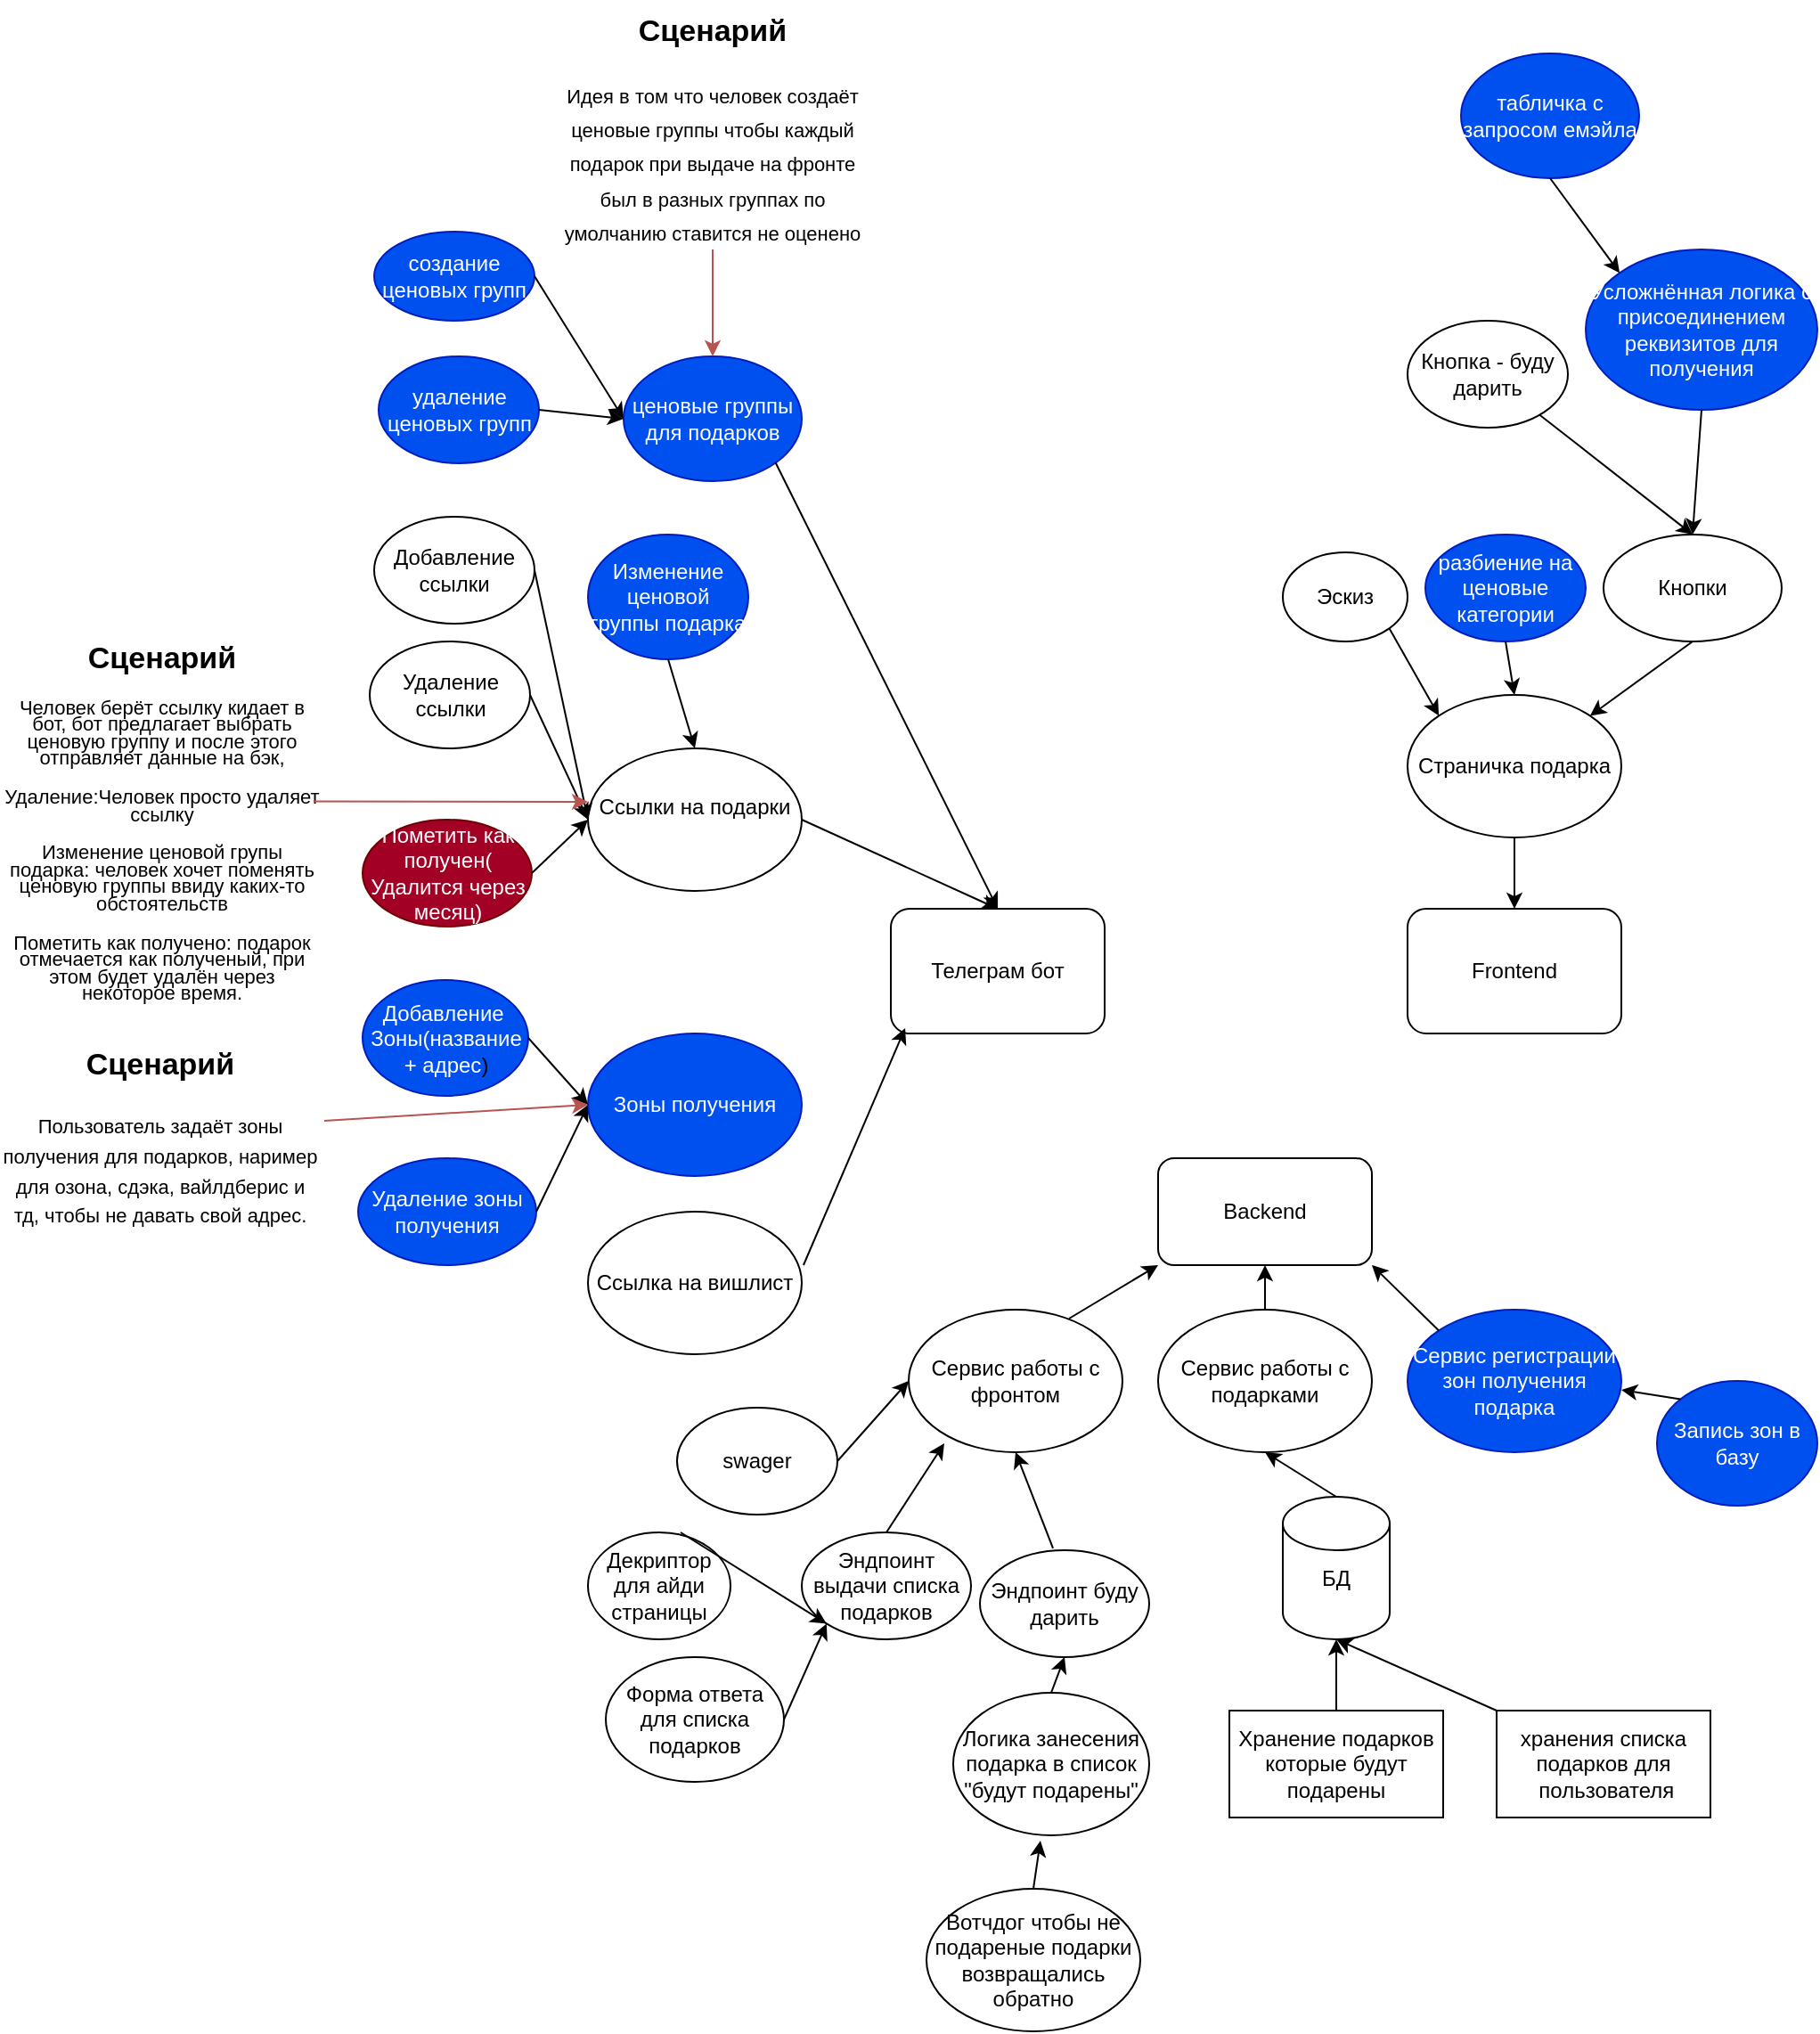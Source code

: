 <mxfile version="26.0.2">
  <diagram name="Страница — 1" id="mfvDr763qeioa90Kr1xu">
    <mxGraphModel dx="2261" dy="1915" grid="1" gridSize="10" guides="1" tooltips="1" connect="1" arrows="1" fold="1" page="1" pageScale="1" pageWidth="827" pageHeight="1169" math="0" shadow="0">
      <root>
        <mxCell id="0" />
        <mxCell id="1" parent="0" />
        <mxCell id="rx369w3odF3UMx7AQMP6-1" value="Телеграм бот" style="rounded=1;whiteSpace=wrap;html=1;" parent="1" vertex="1">
          <mxGeometry x="240" y="320" width="120" height="70" as="geometry" />
        </mxCell>
        <mxCell id="ZKF0X6sjYYtKGc7rI8EO-1" value="Frontend" style="rounded=1;whiteSpace=wrap;html=1;" vertex="1" parent="1">
          <mxGeometry x="530" y="320" width="120" height="70" as="geometry" />
        </mxCell>
        <mxCell id="ZKF0X6sjYYtKGc7rI8EO-2" value="Backend" style="rounded=1;whiteSpace=wrap;html=1;" vertex="1" parent="1">
          <mxGeometry x="390" y="460" width="120" height="60" as="geometry" />
        </mxCell>
        <mxCell id="ZKF0X6sjYYtKGc7rI8EO-4" value="Сервис работы с подарками" style="ellipse;whiteSpace=wrap;html=1;" vertex="1" parent="1">
          <mxGeometry x="390" y="545" width="120" height="80" as="geometry" />
        </mxCell>
        <mxCell id="ZKF0X6sjYYtKGc7rI8EO-5" value="Сервис регистрации зон получения подарка" style="ellipse;whiteSpace=wrap;html=1;fillColor=#0050ef;fontColor=#ffffff;strokeColor=#001DBC;" vertex="1" parent="1">
          <mxGeometry x="530" y="545" width="120" height="80" as="geometry" />
        </mxCell>
        <mxCell id="ZKF0X6sjYYtKGc7rI8EO-6" value="Сервис работы с фронтом" style="ellipse;whiteSpace=wrap;html=1;" vertex="1" parent="1">
          <mxGeometry x="250" y="545" width="120" height="80" as="geometry" />
        </mxCell>
        <mxCell id="ZKF0X6sjYYtKGc7rI8EO-7" value="Ссылки на подарки&lt;div&gt;&lt;br&gt;&lt;/div&gt;" style="ellipse;whiteSpace=wrap;html=1;" vertex="1" parent="1">
          <mxGeometry x="70" y="230" width="120" height="80" as="geometry" />
        </mxCell>
        <mxCell id="ZKF0X6sjYYtKGc7rI8EO-8" value="Зоны получения" style="ellipse;whiteSpace=wrap;html=1;fillColor=#0050ef;fontColor=#ffffff;strokeColor=#001DBC;" vertex="1" parent="1">
          <mxGeometry x="70" y="390" width="120" height="80" as="geometry" />
        </mxCell>
        <mxCell id="ZKF0X6sjYYtKGc7rI8EO-9" value="Ссылка на вишлист" style="ellipse;whiteSpace=wrap;html=1;" vertex="1" parent="1">
          <mxGeometry x="70" y="490" width="120" height="80" as="geometry" />
        </mxCell>
        <mxCell id="ZKF0X6sjYYtKGc7rI8EO-10" value="Добавление ссылки" style="ellipse;whiteSpace=wrap;html=1;" vertex="1" parent="1">
          <mxGeometry x="-50" y="100" width="90" height="60" as="geometry" />
        </mxCell>
        <mxCell id="ZKF0X6sjYYtKGc7rI8EO-11" value="Удаление ссылки" style="ellipse;whiteSpace=wrap;html=1;" vertex="1" parent="1">
          <mxGeometry x="-52.5" y="170" width="90" height="60" as="geometry" />
        </mxCell>
        <mxCell id="ZKF0X6sjYYtKGc7rI8EO-12" value="Пометить как получен( Удалится через месяц)" style="ellipse;whiteSpace=wrap;html=1;fillColor=#a20025;fontColor=#ffffff;strokeColor=#6F0000;" vertex="1" parent="1">
          <mxGeometry x="-56.5" y="270" width="95" height="60" as="geometry" />
        </mxCell>
        <mxCell id="ZKF0X6sjYYtKGc7rI8EO-13" value="Добавление&amp;nbsp; Зоны(название + адрес&lt;span style=&quot;background-color: transparent; color: light-dark(rgb(0, 0, 0), rgb(255, 255, 255));&quot;&gt;)&lt;/span&gt;" style="ellipse;whiteSpace=wrap;html=1;fillColor=#0050ef;fontColor=#ffffff;strokeColor=#001DBC;" vertex="1" parent="1">
          <mxGeometry x="-56.5" y="360" width="93" height="65" as="geometry" />
        </mxCell>
        <mxCell id="ZKF0X6sjYYtKGc7rI8EO-14" value="Удаление зоны получения" style="ellipse;whiteSpace=wrap;html=1;fillColor=#0050ef;fontColor=#ffffff;strokeColor=#001DBC;" vertex="1" parent="1">
          <mxGeometry x="-59" y="460" width="100" height="60" as="geometry" />
        </mxCell>
        <mxCell id="ZKF0X6sjYYtKGc7rI8EO-16" value="" style="endArrow=classic;html=1;rounded=0;exitX=1;exitY=0.5;exitDx=0;exitDy=0;" edge="1" parent="1" source="ZKF0X6sjYYtKGc7rI8EO-10">
          <mxGeometry width="50" height="50" relative="1" as="geometry">
            <mxPoint x="370" y="460" as="sourcePoint" />
            <mxPoint x="70" y="270" as="targetPoint" />
          </mxGeometry>
        </mxCell>
        <mxCell id="ZKF0X6sjYYtKGc7rI8EO-17" value="" style="endArrow=classic;html=1;rounded=0;exitX=1;exitY=0.5;exitDx=0;exitDy=0;entryX=0;entryY=0.5;entryDx=0;entryDy=0;" edge="1" parent="1" source="ZKF0X6sjYYtKGc7rI8EO-11" target="ZKF0X6sjYYtKGc7rI8EO-7">
          <mxGeometry width="50" height="50" relative="1" as="geometry">
            <mxPoint x="370" y="460" as="sourcePoint" />
            <mxPoint x="260" y="190" as="targetPoint" />
          </mxGeometry>
        </mxCell>
        <mxCell id="ZKF0X6sjYYtKGc7rI8EO-18" value="" style="endArrow=classic;html=1;rounded=0;exitX=1;exitY=0.5;exitDx=0;exitDy=0;entryX=0;entryY=0.5;entryDx=0;entryDy=0;" edge="1" parent="1" source="ZKF0X6sjYYtKGc7rI8EO-12" target="ZKF0X6sjYYtKGc7rI8EO-7">
          <mxGeometry width="50" height="50" relative="1" as="geometry">
            <mxPoint x="370" y="460" as="sourcePoint" />
            <mxPoint x="90" y="340" as="targetPoint" />
          </mxGeometry>
        </mxCell>
        <mxCell id="ZKF0X6sjYYtKGc7rI8EO-19" value="" style="endArrow=classic;html=1;rounded=0;exitX=1;exitY=0.5;exitDx=0;exitDy=0;entryX=0;entryY=0.5;entryDx=0;entryDy=0;" edge="1" parent="1" source="ZKF0X6sjYYtKGc7rI8EO-13" target="ZKF0X6sjYYtKGc7rI8EO-8">
          <mxGeometry width="50" height="50" relative="1" as="geometry">
            <mxPoint x="370" y="460" as="sourcePoint" />
            <mxPoint x="420" y="410" as="targetPoint" />
          </mxGeometry>
        </mxCell>
        <mxCell id="ZKF0X6sjYYtKGc7rI8EO-20" value="" style="endArrow=classic;html=1;rounded=0;exitX=1;exitY=0.5;exitDx=0;exitDy=0;entryX=0;entryY=0.5;entryDx=0;entryDy=0;" edge="1" parent="1" source="ZKF0X6sjYYtKGc7rI8EO-14" target="ZKF0X6sjYYtKGc7rI8EO-8">
          <mxGeometry width="50" height="50" relative="1" as="geometry">
            <mxPoint x="370" y="460" as="sourcePoint" />
            <mxPoint x="420" y="410" as="targetPoint" />
          </mxGeometry>
        </mxCell>
        <mxCell id="ZKF0X6sjYYtKGc7rI8EO-22" value="ценовые группы для подарков" style="ellipse;whiteSpace=wrap;html=1;fillColor=#0050ef;fontColor=#ffffff;strokeColor=#001DBC;" vertex="1" parent="1">
          <mxGeometry x="90" y="10" width="100" height="70" as="geometry" />
        </mxCell>
        <mxCell id="ZKF0X6sjYYtKGc7rI8EO-23" value="создание ценовых групп" style="ellipse;whiteSpace=wrap;html=1;fillColor=#0050ef;fontColor=#ffffff;strokeColor=#001DBC;" vertex="1" parent="1">
          <mxGeometry x="-50" y="-60" width="90" height="50" as="geometry" />
        </mxCell>
        <mxCell id="ZKF0X6sjYYtKGc7rI8EO-24" value="удаление ценовых групп" style="ellipse;whiteSpace=wrap;html=1;fillColor=#0050ef;fontColor=#ffffff;strokeColor=#001DBC;" vertex="1" parent="1">
          <mxGeometry x="-47.5" y="10" width="90" height="60" as="geometry" />
        </mxCell>
        <mxCell id="ZKF0X6sjYYtKGc7rI8EO-25" value="" style="endArrow=classic;html=1;rounded=0;exitX=1;exitY=0.5;exitDx=0;exitDy=0;entryX=0;entryY=0.5;entryDx=0;entryDy=0;" edge="1" parent="1" source="ZKF0X6sjYYtKGc7rI8EO-23" target="ZKF0X6sjYYtKGc7rI8EO-22">
          <mxGeometry width="50" height="50" relative="1" as="geometry">
            <mxPoint x="390" y="140" as="sourcePoint" />
            <mxPoint x="440" y="90" as="targetPoint" />
          </mxGeometry>
        </mxCell>
        <mxCell id="ZKF0X6sjYYtKGc7rI8EO-26" value="" style="endArrow=classic;html=1;rounded=0;exitX=1;exitY=0.5;exitDx=0;exitDy=0;entryX=0;entryY=0.5;entryDx=0;entryDy=0;" edge="1" parent="1" source="ZKF0X6sjYYtKGc7rI8EO-24" target="ZKF0X6sjYYtKGc7rI8EO-22">
          <mxGeometry width="50" height="50" relative="1" as="geometry">
            <mxPoint x="390" y="140" as="sourcePoint" />
            <mxPoint x="440" y="90" as="targetPoint" />
          </mxGeometry>
        </mxCell>
        <mxCell id="ZKF0X6sjYYtKGc7rI8EO-29" value="&lt;h1 style=&quot;margin-top: 0px; line-height: 70%;&quot;&gt;&lt;font style=&quot;font-size: 17px; line-height: 70%;&quot;&gt;Сценарий&lt;/font&gt;&lt;/h1&gt;&lt;h1 style=&quot;margin-top: 0px; line-height: 80%;&quot;&gt;&lt;span style=&quot;background-color: transparent; color: light-dark(rgb(0, 0, 0), rgb(255, 255, 255)); font-weight: normal;&quot;&gt;&lt;font style=&quot;font-size: 11px; line-height: 80%;&quot;&gt;Идея в том что человек создаёт ценовые группы чтобы каждый подарок при выдаче на фронте был в разных группах по умолчанию ставится не оценено&lt;/font&gt;&lt;/span&gt;&lt;/h1&gt;&lt;p style=&quot;&quot;&gt;&lt;br&gt;&lt;/p&gt;" style="text;html=1;whiteSpace=wrap;overflow=hidden;rounded=0;align=center;" vertex="1" parent="1">
          <mxGeometry x="50" y="-190" width="180" height="140" as="geometry" />
        </mxCell>
        <mxCell id="ZKF0X6sjYYtKGc7rI8EO-30" value="" style="endArrow=classic;html=1;rounded=0;exitX=0.5;exitY=1;exitDx=0;exitDy=0;entryX=0.5;entryY=0;entryDx=0;entryDy=0;fillColor=#f8cecc;strokeColor=#b85450;" edge="1" parent="1" source="ZKF0X6sjYYtKGc7rI8EO-29" target="ZKF0X6sjYYtKGc7rI8EO-22">
          <mxGeometry width="50" height="50" relative="1" as="geometry">
            <mxPoint x="390" y="70" as="sourcePoint" />
            <mxPoint x="440" y="20" as="targetPoint" />
          </mxGeometry>
        </mxCell>
        <mxCell id="ZKF0X6sjYYtKGc7rI8EO-31" value="" style="endArrow=classic;html=1;rounded=0;exitX=1;exitY=1;exitDx=0;exitDy=0;entryX=0.5;entryY=0;entryDx=0;entryDy=0;" edge="1" parent="1" source="ZKF0X6sjYYtKGc7rI8EO-22" target="rx369w3odF3UMx7AQMP6-1">
          <mxGeometry width="50" height="50" relative="1" as="geometry">
            <mxPoint x="390" y="330" as="sourcePoint" />
            <mxPoint x="440" y="280" as="targetPoint" />
          </mxGeometry>
        </mxCell>
        <mxCell id="ZKF0X6sjYYtKGc7rI8EO-32" value="" style="endArrow=classic;html=1;rounded=0;exitX=1;exitY=0.5;exitDx=0;exitDy=0;entryX=0.5;entryY=0;entryDx=0;entryDy=0;" edge="1" parent="1" source="ZKF0X6sjYYtKGc7rI8EO-7" target="rx369w3odF3UMx7AQMP6-1">
          <mxGeometry width="50" height="50" relative="1" as="geometry">
            <mxPoint x="390" y="330" as="sourcePoint" />
            <mxPoint x="440" y="280" as="targetPoint" />
          </mxGeometry>
        </mxCell>
        <mxCell id="ZKF0X6sjYYtKGc7rI8EO-34" value="&lt;h1 style=&quot;text-align: center; margin-top: 0px; line-height: 80%;&quot;&gt;&lt;font style=&quot;font-size: 17px; line-height: 80%;&quot;&gt;Сценарий&lt;/font&gt;&lt;/h1&gt;&lt;p style=&quot;text-align: center; line-height: 80%;&quot;&gt;&lt;span style=&quot;font-size: 11px; line-height: 80%;&quot;&gt;Человек берёт ссылку кидает в бот, бот предлагает выбрать ценовую группу и после этого отправляет данные на бэк,&lt;/span&gt;&lt;/p&gt;&lt;p style=&quot;text-align: center; line-height: 80%;&quot;&gt;&lt;span style=&quot;font-size: 11px; line-height: 80%;&quot;&gt;Удаление:Человек просто удаляет ссылку&lt;/span&gt;&lt;/p&gt;&lt;p style=&quot;text-align: center; line-height: 80%;&quot;&gt;&lt;span style=&quot;font-size: 11px; line-height: 80%;&quot;&gt;Изменение ценовой групы подарка: человек хочет поменять ценовую группы ввиду каких-то обстоятельств&lt;/span&gt;&lt;/p&gt;&lt;p style=&quot;text-align: center; line-height: 80%;&quot;&gt;&lt;span style=&quot;font-size: 11px; line-height: 80%;&quot;&gt;&lt;font style=&quot;color: light-dark(rgb(0, 0, 0), rgb(255, 51, 153));&quot;&gt;Пометить как получено: подарок отмечается как полученый, при этом будет удалён через некоторое время.&lt;/font&gt;&lt;/span&gt;&lt;/p&gt;&lt;p style=&quot;text-align: center;&quot;&gt;&lt;span style=&quot;font-size: 11px;&quot;&gt;&lt;br&gt;&lt;/span&gt;&lt;/p&gt;" style="text;html=1;whiteSpace=wrap;overflow=hidden;rounded=0;" vertex="1" parent="1">
          <mxGeometry x="-260" y="160" width="180" height="215" as="geometry" />
        </mxCell>
        <mxCell id="ZKF0X6sjYYtKGc7rI8EO-35" value="" style="endArrow=classic;html=1;rounded=0;exitX=0.978;exitY=0.464;exitDx=0;exitDy=0;exitPerimeter=0;fillColor=#f8cecc;strokeColor=#b85450;" edge="1" parent="1" source="ZKF0X6sjYYtKGc7rI8EO-34">
          <mxGeometry width="50" height="50" relative="1" as="geometry">
            <mxPoint x="390" y="330" as="sourcePoint" />
            <mxPoint x="70" y="260" as="targetPoint" />
          </mxGeometry>
        </mxCell>
        <mxCell id="ZKF0X6sjYYtKGc7rI8EO-36" value="Изменение ценовой группы подарка" style="ellipse;whiteSpace=wrap;html=1;fillColor=#0050ef;fontColor=#ffffff;strokeColor=#001DBC;" vertex="1" parent="1">
          <mxGeometry x="70" y="110" width="90" height="70" as="geometry" />
        </mxCell>
        <mxCell id="ZKF0X6sjYYtKGc7rI8EO-37" value="" style="endArrow=classic;html=1;rounded=0;exitX=0.5;exitY=1;exitDx=0;exitDy=0;entryX=0.5;entryY=0;entryDx=0;entryDy=0;" edge="1" parent="1" source="ZKF0X6sjYYtKGc7rI8EO-36" target="ZKF0X6sjYYtKGc7rI8EO-7">
          <mxGeometry width="50" height="50" relative="1" as="geometry">
            <mxPoint x="390" y="330" as="sourcePoint" />
            <mxPoint x="440" y="280" as="targetPoint" />
          </mxGeometry>
        </mxCell>
        <mxCell id="ZKF0X6sjYYtKGc7rI8EO-38" value="&lt;h1 style=&quot;margin-top: 0px; line-height: 70%;&quot;&gt;&lt;span style=&quot;background-color: transparent; color: light-dark(rgb(0, 0, 0), rgb(255, 255, 255)); font-size: 17px; line-height: 70%;&quot;&gt;Сценарий&lt;/span&gt;&lt;/h1&gt;&lt;h1 style=&quot;margin-top: 0px; line-height: 70%;&quot;&gt;&lt;span style=&quot;font-size: 11px; background-color: transparent; color: light-dark(rgb(0, 0, 0), rgb(255, 255, 255)); font-weight: normal; line-height: 70%;&quot;&gt;Пользователь задаёт зоны получения для подарков, наример для озона, сдэка, вайлдберис и тд, чтобы не давать свой адрес.&lt;/span&gt;&lt;/h1&gt;" style="text;html=1;whiteSpace=wrap;overflow=hidden;rounded=0;align=center;" vertex="1" parent="1">
          <mxGeometry x="-260" y="390" width="180" height="120" as="geometry" />
        </mxCell>
        <mxCell id="ZKF0X6sjYYtKGc7rI8EO-39" value="" style="endArrow=classic;html=1;rounded=0;exitX=1.011;exitY=0.408;exitDx=0;exitDy=0;exitPerimeter=0;entryX=0;entryY=0.5;entryDx=0;entryDy=0;fillColor=#f8cecc;strokeColor=#b85450;" edge="1" parent="1" source="ZKF0X6sjYYtKGc7rI8EO-38" target="ZKF0X6sjYYtKGc7rI8EO-8">
          <mxGeometry width="50" height="50" relative="1" as="geometry">
            <mxPoint x="390" y="600" as="sourcePoint" />
            <mxPoint x="440" y="550" as="targetPoint" />
          </mxGeometry>
        </mxCell>
        <mxCell id="ZKF0X6sjYYtKGc7rI8EO-40" value="Страничка подарка" style="ellipse;whiteSpace=wrap;html=1;" vertex="1" parent="1">
          <mxGeometry x="530" y="200" width="120" height="80" as="geometry" />
        </mxCell>
        <mxCell id="ZKF0X6sjYYtKGc7rI8EO-41" value="Эскиз" style="ellipse;whiteSpace=wrap;html=1;" vertex="1" parent="1">
          <mxGeometry x="460" y="120" width="70" height="50" as="geometry" />
        </mxCell>
        <mxCell id="ZKF0X6sjYYtKGc7rI8EO-42" value="разбиение на ценовые категории" style="ellipse;whiteSpace=wrap;html=1;fillColor=#0050ef;fontColor=#ffffff;strokeColor=#001DBC;" vertex="1" parent="1">
          <mxGeometry x="540" y="110" width="90" height="60" as="geometry" />
        </mxCell>
        <mxCell id="ZKF0X6sjYYtKGc7rI8EO-43" value="" style="endArrow=classic;html=1;rounded=0;exitX=1.008;exitY=0.375;exitDx=0;exitDy=0;exitPerimeter=0;entryX=0.067;entryY=0.957;entryDx=0;entryDy=0;entryPerimeter=0;" edge="1" parent="1" source="ZKF0X6sjYYtKGc7rI8EO-9" target="rx369w3odF3UMx7AQMP6-1">
          <mxGeometry width="50" height="50" relative="1" as="geometry">
            <mxPoint x="270" y="330" as="sourcePoint" />
            <mxPoint x="320" y="280" as="targetPoint" />
          </mxGeometry>
        </mxCell>
        <mxCell id="ZKF0X6sjYYtKGc7rI8EO-44" value="Кнопки" style="ellipse;whiteSpace=wrap;html=1;" vertex="1" parent="1">
          <mxGeometry x="640" y="110" width="100" height="60" as="geometry" />
        </mxCell>
        <mxCell id="ZKF0X6sjYYtKGc7rI8EO-45" value="Кнопка - буду дарить" style="ellipse;whiteSpace=wrap;html=1;" vertex="1" parent="1">
          <mxGeometry x="530" y="-10" width="90" height="60" as="geometry" />
        </mxCell>
        <mxCell id="ZKF0X6sjYYtKGc7rI8EO-46" value="" style="endArrow=classic;html=1;rounded=0;entryX=0.5;entryY=0;entryDx=0;entryDy=0;" edge="1" parent="1" source="ZKF0X6sjYYtKGc7rI8EO-45" target="ZKF0X6sjYYtKGc7rI8EO-44">
          <mxGeometry width="50" height="50" relative="1" as="geometry">
            <mxPoint x="270" y="330" as="sourcePoint" />
            <mxPoint x="320" y="280" as="targetPoint" />
          </mxGeometry>
        </mxCell>
        <mxCell id="ZKF0X6sjYYtKGc7rI8EO-47" value="" style="endArrow=classic;html=1;rounded=0;exitX=0.5;exitY=1;exitDx=0;exitDy=0;entryX=1;entryY=0;entryDx=0;entryDy=0;" edge="1" parent="1" source="ZKF0X6sjYYtKGc7rI8EO-44" target="ZKF0X6sjYYtKGc7rI8EO-40">
          <mxGeometry width="50" height="50" relative="1" as="geometry">
            <mxPoint x="690" y="250" as="sourcePoint" />
            <mxPoint x="740" y="200" as="targetPoint" />
          </mxGeometry>
        </mxCell>
        <mxCell id="ZKF0X6sjYYtKGc7rI8EO-48" value="" style="endArrow=classic;html=1;rounded=0;entryX=0;entryY=0;entryDx=0;entryDy=0;exitX=1;exitY=1;exitDx=0;exitDy=0;" edge="1" parent="1" source="ZKF0X6sjYYtKGc7rI8EO-41" target="ZKF0X6sjYYtKGc7rI8EO-40">
          <mxGeometry width="50" height="50" relative="1" as="geometry">
            <mxPoint x="270" y="330" as="sourcePoint" />
            <mxPoint x="320" y="280" as="targetPoint" />
          </mxGeometry>
        </mxCell>
        <mxCell id="ZKF0X6sjYYtKGc7rI8EO-49" value="" style="endArrow=classic;html=1;rounded=0;entryX=0.5;entryY=0;entryDx=0;entryDy=0;exitX=0.5;exitY=1;exitDx=0;exitDy=0;" edge="1" parent="1" source="ZKF0X6sjYYtKGc7rI8EO-40" target="ZKF0X6sjYYtKGc7rI8EO-1">
          <mxGeometry width="50" height="50" relative="1" as="geometry">
            <mxPoint x="270" y="330" as="sourcePoint" />
            <mxPoint x="320" y="280" as="targetPoint" />
          </mxGeometry>
        </mxCell>
        <mxCell id="ZKF0X6sjYYtKGc7rI8EO-50" value="" style="endArrow=classic;html=1;rounded=0;entryX=0.5;entryY=0;entryDx=0;entryDy=0;exitX=0.5;exitY=1;exitDx=0;exitDy=0;" edge="1" parent="1" source="ZKF0X6sjYYtKGc7rI8EO-42" target="ZKF0X6sjYYtKGc7rI8EO-40">
          <mxGeometry width="50" height="50" relative="1" as="geometry">
            <mxPoint x="270" y="330" as="sourcePoint" />
            <mxPoint x="320" y="280" as="targetPoint" />
          </mxGeometry>
        </mxCell>
        <mxCell id="ZKF0X6sjYYtKGc7rI8EO-51" value="Усложнённая логика с присоединением реквизитов для получения" style="ellipse;whiteSpace=wrap;html=1;fillColor=#0050ef;fontColor=#ffffff;strokeColor=#001DBC;" vertex="1" parent="1">
          <mxGeometry x="630" y="-50" width="130" height="90" as="geometry" />
        </mxCell>
        <mxCell id="ZKF0X6sjYYtKGc7rI8EO-52" value="" style="endArrow=classic;html=1;rounded=0;exitX=0.5;exitY=1;exitDx=0;exitDy=0;entryX=0.5;entryY=0;entryDx=0;entryDy=0;" edge="1" parent="1" source="ZKF0X6sjYYtKGc7rI8EO-51" target="ZKF0X6sjYYtKGc7rI8EO-44">
          <mxGeometry width="50" height="50" relative="1" as="geometry">
            <mxPoint x="270" y="70" as="sourcePoint" />
            <mxPoint x="320" y="20" as="targetPoint" />
          </mxGeometry>
        </mxCell>
        <mxCell id="ZKF0X6sjYYtKGc7rI8EO-53" value="табличка с запросом емэйла" style="ellipse;whiteSpace=wrap;html=1;fillColor=#0050ef;fontColor=#ffffff;strokeColor=#001DBC;" vertex="1" parent="1">
          <mxGeometry x="560" y="-160" width="100" height="70" as="geometry" />
        </mxCell>
        <mxCell id="ZKF0X6sjYYtKGc7rI8EO-54" value="" style="endArrow=classic;html=1;rounded=0;exitX=0.5;exitY=1;exitDx=0;exitDy=0;entryX=0;entryY=0;entryDx=0;entryDy=0;" edge="1" parent="1" source="ZKF0X6sjYYtKGc7rI8EO-53" target="ZKF0X6sjYYtKGc7rI8EO-51">
          <mxGeometry width="50" height="50" relative="1" as="geometry">
            <mxPoint x="270" y="70" as="sourcePoint" />
            <mxPoint x="320" y="20" as="targetPoint" />
          </mxGeometry>
        </mxCell>
        <mxCell id="ZKF0X6sjYYtKGc7rI8EO-55" value="" style="endArrow=classic;html=1;rounded=0;entryX=0;entryY=1;entryDx=0;entryDy=0;" edge="1" parent="1" target="ZKF0X6sjYYtKGc7rI8EO-2">
          <mxGeometry width="50" height="50" relative="1" as="geometry">
            <mxPoint x="340" y="550" as="sourcePoint" />
            <mxPoint x="320" y="550" as="targetPoint" />
          </mxGeometry>
        </mxCell>
        <mxCell id="ZKF0X6sjYYtKGc7rI8EO-56" value="" style="endArrow=classic;html=1;rounded=0;entryX=0.5;entryY=1;entryDx=0;entryDy=0;exitX=0.5;exitY=0;exitDx=0;exitDy=0;" edge="1" parent="1" source="ZKF0X6sjYYtKGc7rI8EO-4" target="ZKF0X6sjYYtKGc7rI8EO-2">
          <mxGeometry width="50" height="50" relative="1" as="geometry">
            <mxPoint x="270" y="600" as="sourcePoint" />
            <mxPoint x="320" y="550" as="targetPoint" />
          </mxGeometry>
        </mxCell>
        <mxCell id="ZKF0X6sjYYtKGc7rI8EO-57" value="" style="endArrow=classic;html=1;rounded=0;entryX=1;entryY=1;entryDx=0;entryDy=0;exitX=0;exitY=0;exitDx=0;exitDy=0;" edge="1" parent="1" source="ZKF0X6sjYYtKGc7rI8EO-5" target="ZKF0X6sjYYtKGc7rI8EO-2">
          <mxGeometry width="50" height="50" relative="1" as="geometry">
            <mxPoint x="270" y="600" as="sourcePoint" />
            <mxPoint x="320" y="550" as="targetPoint" />
          </mxGeometry>
        </mxCell>
        <mxCell id="ZKF0X6sjYYtKGc7rI8EO-59" value="хранения списка подарков&amp;nbsp;&lt;span style=&quot;background-color: transparent; color: light-dark(rgb(0, 0, 0), rgb(255, 255, 255));&quot;&gt;для&lt;/span&gt;&lt;div&gt;&lt;div&gt;&amp;nbsp;пользователя&lt;/div&gt;&lt;/div&gt;" style="rounded=0;whiteSpace=wrap;html=1;" vertex="1" parent="1">
          <mxGeometry x="580" y="770" width="120" height="60" as="geometry" />
        </mxCell>
        <mxCell id="ZKF0X6sjYYtKGc7rI8EO-60" value="swager" style="ellipse;whiteSpace=wrap;html=1;" vertex="1" parent="1">
          <mxGeometry x="120" y="600" width="90" height="60" as="geometry" />
        </mxCell>
        <mxCell id="ZKF0X6sjYYtKGc7rI8EO-61" value="Э&lt;span style=&quot;background-color: transparent; color: light-dark(rgb(0, 0, 0), rgb(255, 255, 255));&quot;&gt;ндпоинт выдачи списка подарков&lt;/span&gt;" style="ellipse;whiteSpace=wrap;html=1;" vertex="1" parent="1">
          <mxGeometry x="190" y="670" width="95" height="60" as="geometry" />
        </mxCell>
        <mxCell id="ZKF0X6sjYYtKGc7rI8EO-62" value="Эндпоинт буду дарить" style="ellipse;whiteSpace=wrap;html=1;" vertex="1" parent="1">
          <mxGeometry x="290" y="680" width="95" height="60" as="geometry" />
        </mxCell>
        <mxCell id="ZKF0X6sjYYtKGc7rI8EO-63" value="" style="endArrow=classic;html=1;rounded=0;exitX=1;exitY=0.5;exitDx=0;exitDy=0;entryX=0;entryY=0.5;entryDx=0;entryDy=0;" edge="1" parent="1" source="ZKF0X6sjYYtKGc7rI8EO-60" target="ZKF0X6sjYYtKGc7rI8EO-6">
          <mxGeometry width="50" height="50" relative="1" as="geometry">
            <mxPoint x="270" y="600" as="sourcePoint" />
            <mxPoint x="320" y="550" as="targetPoint" />
          </mxGeometry>
        </mxCell>
        <mxCell id="ZKF0X6sjYYtKGc7rI8EO-64" value="" style="endArrow=classic;html=1;rounded=0;exitX=0.5;exitY=0;exitDx=0;exitDy=0;" edge="1" parent="1" source="ZKF0X6sjYYtKGc7rI8EO-61">
          <mxGeometry width="50" height="50" relative="1" as="geometry">
            <mxPoint x="270" y="600" as="sourcePoint" />
            <mxPoint x="270" y="620" as="targetPoint" />
          </mxGeometry>
        </mxCell>
        <mxCell id="ZKF0X6sjYYtKGc7rI8EO-65" value="" style="endArrow=classic;html=1;rounded=0;exitX=0.432;exitY=-0.017;exitDx=0;exitDy=0;exitPerimeter=0;entryX=0.5;entryY=1;entryDx=0;entryDy=0;" edge="1" parent="1" source="ZKF0X6sjYYtKGc7rI8EO-62" target="ZKF0X6sjYYtKGc7rI8EO-6">
          <mxGeometry width="50" height="50" relative="1" as="geometry">
            <mxPoint x="270" y="600" as="sourcePoint" />
            <mxPoint x="320" y="550" as="targetPoint" />
          </mxGeometry>
        </mxCell>
        <mxCell id="ZKF0X6sjYYtKGc7rI8EO-66" value="Декриптор для айди страницы" style="ellipse;whiteSpace=wrap;html=1;" vertex="1" parent="1">
          <mxGeometry x="70" y="670" width="80" height="60" as="geometry" />
        </mxCell>
        <mxCell id="ZKF0X6sjYYtKGc7rI8EO-67" value="" style="endArrow=classic;html=1;rounded=0;exitX=0.65;exitY=0;exitDx=0;exitDy=0;exitPerimeter=0;entryX=0;entryY=1;entryDx=0;entryDy=0;" edge="1" parent="1" source="ZKF0X6sjYYtKGc7rI8EO-66" target="ZKF0X6sjYYtKGc7rI8EO-61">
          <mxGeometry width="50" height="50" relative="1" as="geometry">
            <mxPoint x="270" y="600" as="sourcePoint" />
            <mxPoint x="320" y="550" as="targetPoint" />
          </mxGeometry>
        </mxCell>
        <mxCell id="ZKF0X6sjYYtKGc7rI8EO-69" value="Форма ответа для списка подарков" style="ellipse;whiteSpace=wrap;html=1;" vertex="1" parent="1">
          <mxGeometry x="80" y="740" width="100" height="70" as="geometry" />
        </mxCell>
        <mxCell id="ZKF0X6sjYYtKGc7rI8EO-70" value="Логика занесения подарка в список &quot;будут подарены&lt;span style=&quot;background-color: transparent; color: light-dark(rgb(0, 0, 0), rgb(255, 255, 255));&quot;&gt;&quot;&lt;/span&gt;" style="ellipse;whiteSpace=wrap;html=1;" vertex="1" parent="1">
          <mxGeometry x="275" y="760" width="110" height="80" as="geometry" />
        </mxCell>
        <mxCell id="ZKF0X6sjYYtKGc7rI8EO-71" value="" style="endArrow=classic;html=1;rounded=0;exitX=1;exitY=0.5;exitDx=0;exitDy=0;entryX=0;entryY=1;entryDx=0;entryDy=0;" edge="1" parent="1" source="ZKF0X6sjYYtKGc7rI8EO-69" target="ZKF0X6sjYYtKGc7rI8EO-61">
          <mxGeometry width="50" height="50" relative="1" as="geometry">
            <mxPoint x="270" y="870" as="sourcePoint" />
            <mxPoint x="320" y="820" as="targetPoint" />
          </mxGeometry>
        </mxCell>
        <mxCell id="ZKF0X6sjYYtKGc7rI8EO-72" value="" style="endArrow=classic;html=1;rounded=0;exitX=0.5;exitY=0;exitDx=0;exitDy=0;entryX=0.5;entryY=1;entryDx=0;entryDy=0;" edge="1" parent="1" source="ZKF0X6sjYYtKGc7rI8EO-70" target="ZKF0X6sjYYtKGc7rI8EO-62">
          <mxGeometry width="50" height="50" relative="1" as="geometry">
            <mxPoint x="270" y="870" as="sourcePoint" />
            <mxPoint x="320" y="820" as="targetPoint" />
          </mxGeometry>
        </mxCell>
        <mxCell id="ZKF0X6sjYYtKGc7rI8EO-73" value="Вотчдог чтобы не подареные подарки возвращались обратно" style="ellipse;whiteSpace=wrap;html=1;" vertex="1" parent="1">
          <mxGeometry x="260" y="870" width="120" height="80" as="geometry" />
        </mxCell>
        <mxCell id="ZKF0X6sjYYtKGc7rI8EO-74" value="" style="endArrow=classic;html=1;rounded=0;exitX=0.5;exitY=0;exitDx=0;exitDy=0;entryX=0.445;entryY=1.038;entryDx=0;entryDy=0;entryPerimeter=0;" edge="1" parent="1" source="ZKF0X6sjYYtKGc7rI8EO-73" target="ZKF0X6sjYYtKGc7rI8EO-70">
          <mxGeometry width="50" height="50" relative="1" as="geometry">
            <mxPoint x="270" y="870" as="sourcePoint" />
            <mxPoint x="320" y="860" as="targetPoint" />
          </mxGeometry>
        </mxCell>
        <mxCell id="ZKF0X6sjYYtKGc7rI8EO-75" value="БД&lt;div&gt;&lt;br&gt;&lt;/div&gt;" style="shape=cylinder3;whiteSpace=wrap;html=1;boundedLbl=1;backgroundOutline=1;size=15;" vertex="1" parent="1">
          <mxGeometry x="460" y="650" width="60" height="80" as="geometry" />
        </mxCell>
        <mxCell id="ZKF0X6sjYYtKGc7rI8EO-76" value="Хранение подарков которые будут подарены" style="rounded=0;whiteSpace=wrap;html=1;" vertex="1" parent="1">
          <mxGeometry x="430" y="770" width="120" height="60" as="geometry" />
        </mxCell>
        <mxCell id="ZKF0X6sjYYtKGc7rI8EO-77" value="" style="endArrow=classic;html=1;rounded=0;entryX=0.5;entryY=1;entryDx=0;entryDy=0;entryPerimeter=0;exitX=0.5;exitY=0;exitDx=0;exitDy=0;" edge="1" parent="1" source="ZKF0X6sjYYtKGc7rI8EO-76" target="ZKF0X6sjYYtKGc7rI8EO-75">
          <mxGeometry width="50" height="50" relative="1" as="geometry">
            <mxPoint x="270" y="870" as="sourcePoint" />
            <mxPoint x="320" y="820" as="targetPoint" />
          </mxGeometry>
        </mxCell>
        <mxCell id="ZKF0X6sjYYtKGc7rI8EO-78" value="" style="endArrow=classic;html=1;rounded=0;exitX=0;exitY=0;exitDx=0;exitDy=0;entryX=0.5;entryY=1;entryDx=0;entryDy=0;entryPerimeter=0;" edge="1" parent="1" source="ZKF0X6sjYYtKGc7rI8EO-59" target="ZKF0X6sjYYtKGc7rI8EO-75">
          <mxGeometry width="50" height="50" relative="1" as="geometry">
            <mxPoint x="270" y="870" as="sourcePoint" />
            <mxPoint x="320" y="820" as="targetPoint" />
          </mxGeometry>
        </mxCell>
        <mxCell id="ZKF0X6sjYYtKGc7rI8EO-80" value="" style="endArrow=classic;html=1;rounded=0;exitX=0.5;exitY=0;exitDx=0;exitDy=0;exitPerimeter=0;entryX=0.5;entryY=1;entryDx=0;entryDy=0;" edge="1" parent="1" source="ZKF0X6sjYYtKGc7rI8EO-75" target="ZKF0X6sjYYtKGc7rI8EO-4">
          <mxGeometry width="50" height="50" relative="1" as="geometry">
            <mxPoint x="270" y="870" as="sourcePoint" />
            <mxPoint x="320" y="820" as="targetPoint" />
          </mxGeometry>
        </mxCell>
        <mxCell id="ZKF0X6sjYYtKGc7rI8EO-81" value="Запись зон в базу" style="ellipse;whiteSpace=wrap;html=1;fillColor=#0050ef;fontColor=#ffffff;strokeColor=#001DBC;" vertex="1" parent="1">
          <mxGeometry x="670" y="585" width="90" height="70" as="geometry" />
        </mxCell>
        <mxCell id="ZKF0X6sjYYtKGc7rI8EO-82" value="" style="endArrow=classic;html=1;rounded=0;exitX=0;exitY=0;exitDx=0;exitDy=0;" edge="1" parent="1" source="ZKF0X6sjYYtKGc7rI8EO-81">
          <mxGeometry width="50" height="50" relative="1" as="geometry">
            <mxPoint x="270" y="600" as="sourcePoint" />
            <mxPoint x="650" y="590" as="targetPoint" />
          </mxGeometry>
        </mxCell>
      </root>
    </mxGraphModel>
  </diagram>
</mxfile>

